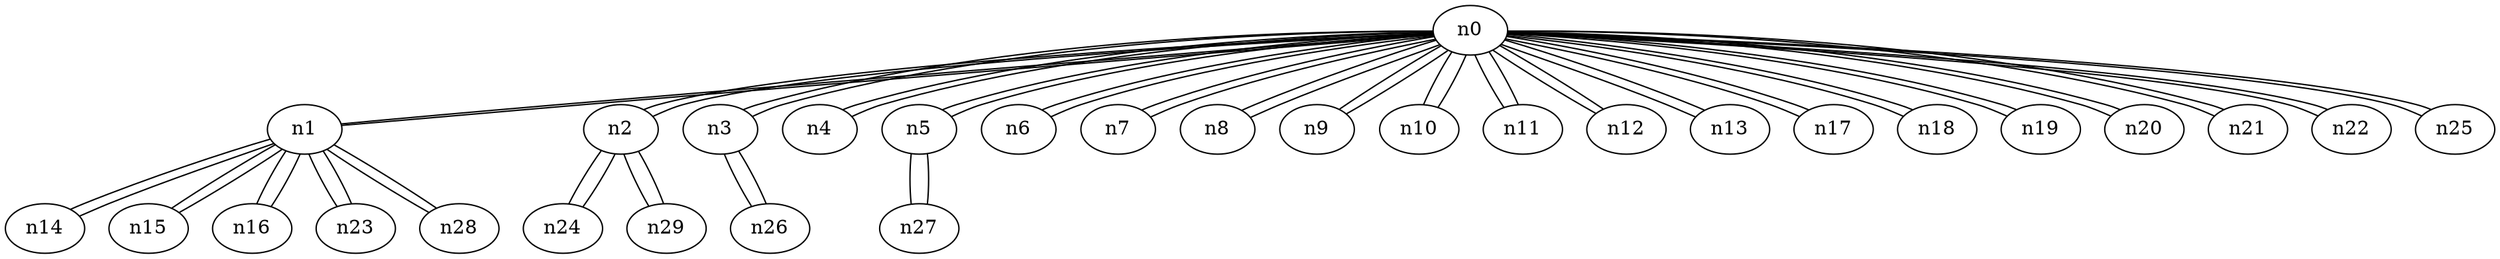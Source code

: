 graph {
n0;
n1;
n2;
n3;
n4;
n5;
n6;
n7;
n8;
n9;
n10;
n11;
n12;
n13;
n14;
n15;
n16;
n17;
n18;
n19;
n20;
n21;
n22;
n23;
n24;
n25;
n26;
n27;
n28;
n29;
n0 -- n1;
n0 -- n22;
n0 -- n13;
n0 -- n2;
n0 -- n8;
n0 -- n3;
n0 -- n12;
n0 -- n17;
n0 -- n7;
n0 -- n21;
n0 -- n19;
n0 -- n4;
n0 -- n10;
n0 -- n9;
n0 -- n20;
n0 -- n6;
n0 -- n25;
n0 -- n11;
n0 -- n5;
n0 -- n18;
n1 -- n15;
n1 -- n0;
n1 -- n14;
n1 -- n23;
n1 -- n16;
n1 -- n28;
n2 -- n0;
n2 -- n29;
n2 -- n24;
n3 -- n0;
n3 -- n26;
n4 -- n0;
n5 -- n0;
n5 -- n27;
n6 -- n0;
n7 -- n0;
n8 -- n0;
n9 -- n0;
n10 -- n0;
n11 -- n0;
n12 -- n0;
n13 -- n0;
n14 -- n1;
n15 -- n1;
n16 -- n1;
n17 -- n0;
n18 -- n0;
n19 -- n0;
n20 -- n0;
n21 -- n0;
n22 -- n0;
n23 -- n1;
n24 -- n2;
n25 -- n0;
n26 -- n3;
n27 -- n5;
n28 -- n1;
n29 -- n2;
}
